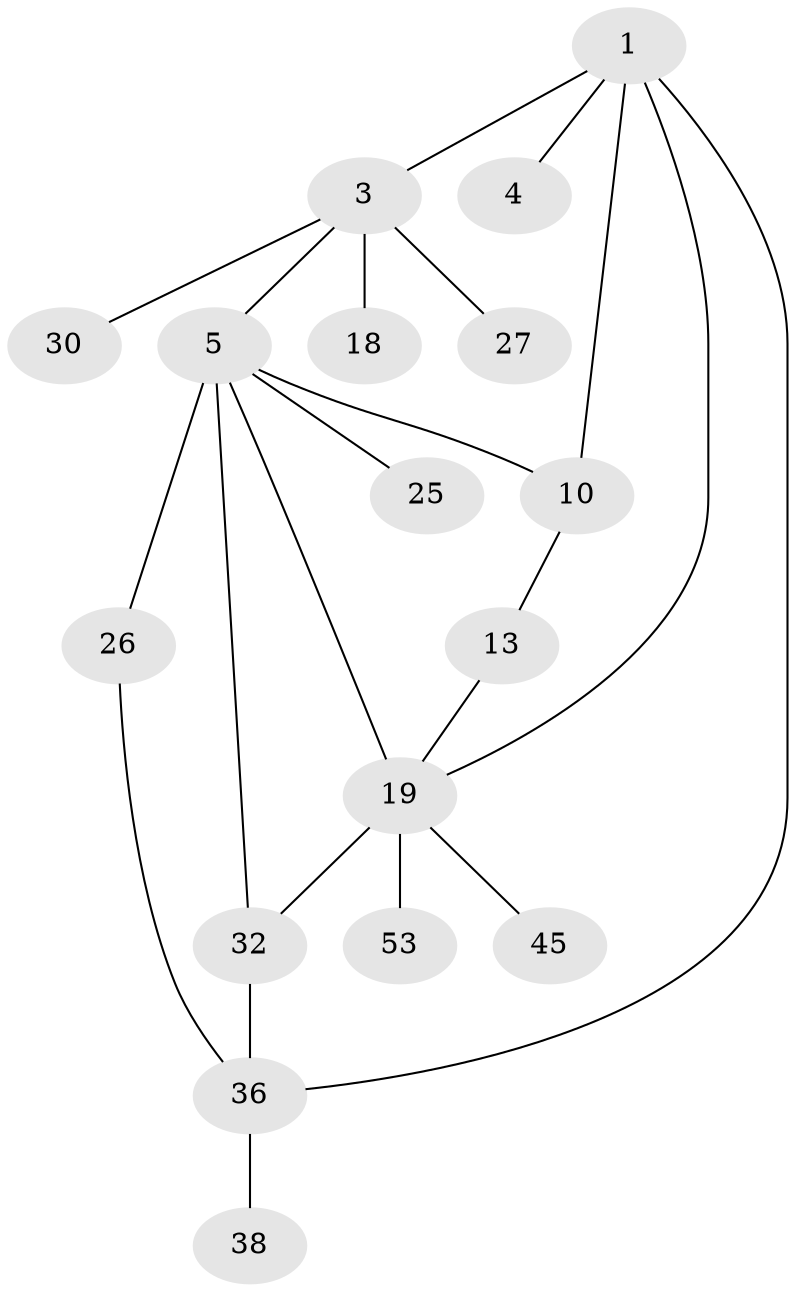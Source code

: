 // original degree distribution, {7: 0.01694915254237288, 4: 0.15254237288135594, 6: 0.05084745762711865, 3: 0.11864406779661017, 2: 0.3559322033898305, 1: 0.2711864406779661, 5: 0.03389830508474576}
// Generated by graph-tools (version 1.1) at 2025/16/03/04/25 18:16:49]
// undirected, 17 vertices, 22 edges
graph export_dot {
graph [start="1"]
  node [color=gray90,style=filled];
  1 [super="+2+48+14+57+9+7"];
  3 [super="+8+44"];
  4 [super="+37+46"];
  5 [super="+17+6+15"];
  10 [super="+50+31"];
  13;
  18;
  19 [super="+20+33+34"];
  25;
  26;
  27;
  30 [super="+58"];
  32 [super="+40+52+41"];
  36;
  38 [super="+54"];
  45;
  53;
  1 -- 3 [weight=2];
  1 -- 10;
  1 -- 19 [weight=3];
  1 -- 4 [weight=2];
  1 -- 36;
  3 -- 5;
  3 -- 30;
  3 -- 27;
  3 -- 18;
  5 -- 19 [weight=3];
  5 -- 32;
  5 -- 25;
  5 -- 10;
  5 -- 26;
  10 -- 13;
  13 -- 19;
  19 -- 45;
  19 -- 53;
  19 -- 32 [weight=2];
  26 -- 36;
  32 -- 36;
  36 -- 38;
}
